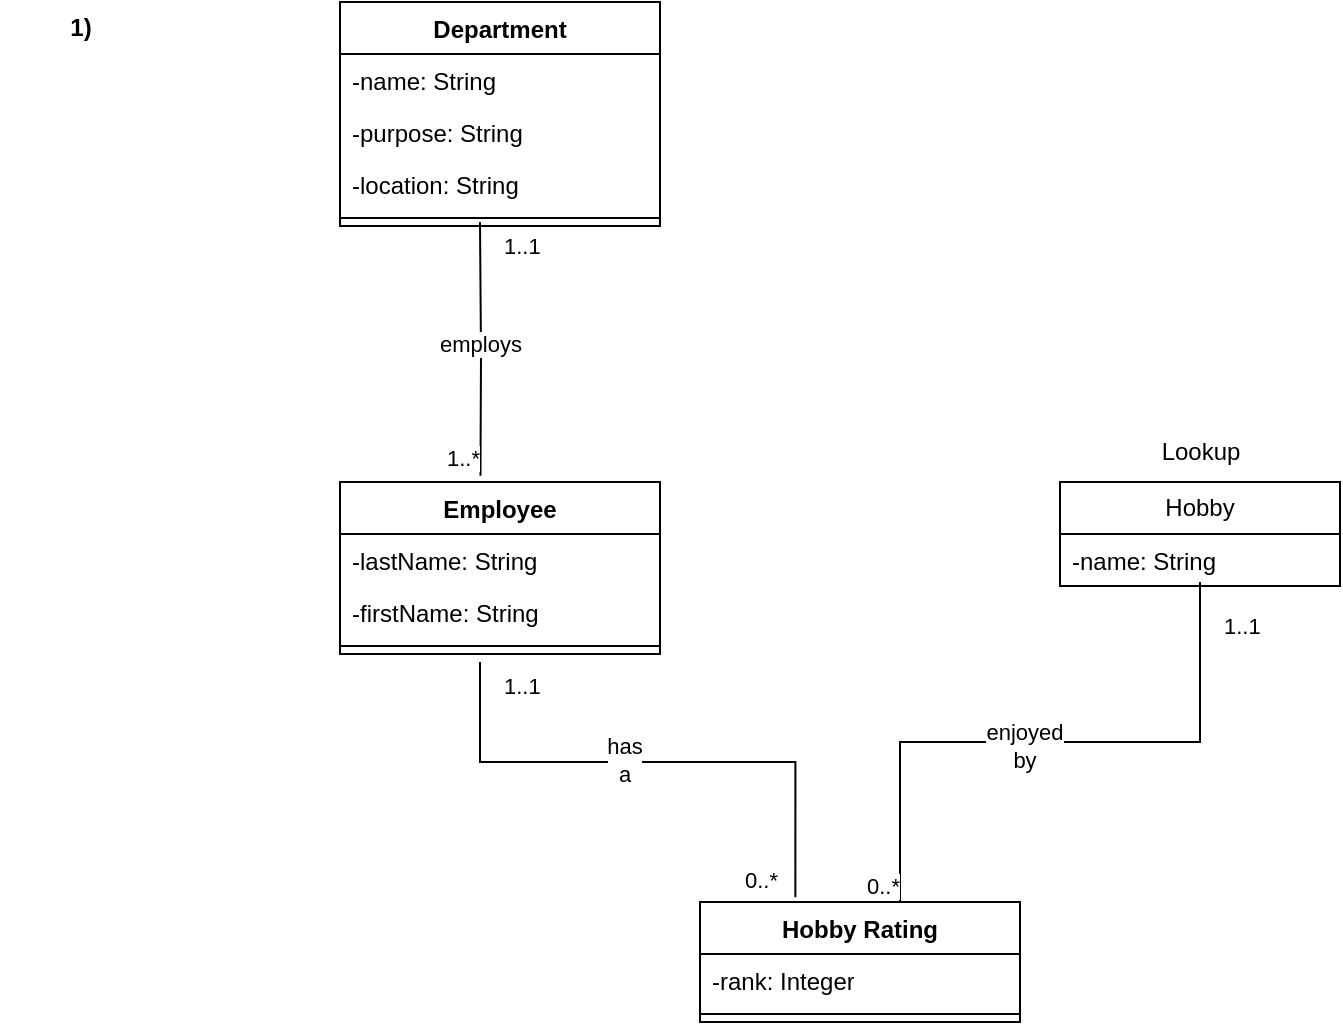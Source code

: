<mxfile version="26.0.16">
  <diagram name="Page-1" id="ozomI-zcjmFvJ-jfm3BA">
    <mxGraphModel dx="725" dy="341" grid="1" gridSize="10" guides="1" tooltips="1" connect="1" arrows="1" fold="1" page="1" pageScale="1" pageWidth="2500" pageHeight="2500" math="0" shadow="0">
      <root>
        <mxCell id="0" />
        <mxCell id="1" parent="0" />
        <mxCell id="B9UL0_TI75LTIw-UA6xS-1" value="1)" style="text;align=center;fontStyle=1;verticalAlign=middle;spacingLeft=3;spacingRight=3;strokeColor=none;rotatable=0;points=[[0,0.5],[1,0.5]];portConstraint=eastwest;html=1;" vertex="1" parent="1">
          <mxGeometry x="350" y="40" width="80" height="26" as="geometry" />
        </mxCell>
        <mxCell id="B9UL0_TI75LTIw-UA6xS-2" value="Department" style="swimlane;fontStyle=1;align=center;verticalAlign=top;childLayout=stackLayout;horizontal=1;startSize=26;horizontalStack=0;resizeParent=1;resizeParentMax=0;resizeLast=0;collapsible=1;marginBottom=0;whiteSpace=wrap;html=1;" vertex="1" parent="1">
          <mxGeometry x="520" y="40" width="160" height="112" as="geometry" />
        </mxCell>
        <mxCell id="B9UL0_TI75LTIw-UA6xS-3" value="-name: String" style="text;strokeColor=none;fillColor=none;align=left;verticalAlign=top;spacingLeft=4;spacingRight=4;overflow=hidden;rotatable=0;points=[[0,0.5],[1,0.5]];portConstraint=eastwest;whiteSpace=wrap;html=1;" vertex="1" parent="B9UL0_TI75LTIw-UA6xS-2">
          <mxGeometry y="26" width="160" height="26" as="geometry" />
        </mxCell>
        <mxCell id="B9UL0_TI75LTIw-UA6xS-22" value="-purpose: String" style="text;strokeColor=none;fillColor=none;align=left;verticalAlign=top;spacingLeft=4;spacingRight=4;overflow=hidden;rotatable=0;points=[[0,0.5],[1,0.5]];portConstraint=eastwest;whiteSpace=wrap;html=1;" vertex="1" parent="B9UL0_TI75LTIw-UA6xS-2">
          <mxGeometry y="52" width="160" height="26" as="geometry" />
        </mxCell>
        <mxCell id="B9UL0_TI75LTIw-UA6xS-23" value="-location: String" style="text;strokeColor=none;fillColor=none;align=left;verticalAlign=top;spacingLeft=4;spacingRight=4;overflow=hidden;rotatable=0;points=[[0,0.5],[1,0.5]];portConstraint=eastwest;whiteSpace=wrap;html=1;" vertex="1" parent="B9UL0_TI75LTIw-UA6xS-2">
          <mxGeometry y="78" width="160" height="26" as="geometry" />
        </mxCell>
        <mxCell id="B9UL0_TI75LTIw-UA6xS-4" value="" style="line;strokeWidth=1;fillColor=none;align=left;verticalAlign=middle;spacingTop=-1;spacingLeft=3;spacingRight=3;rotatable=0;labelPosition=right;points=[];portConstraint=eastwest;strokeColor=inherit;" vertex="1" parent="B9UL0_TI75LTIw-UA6xS-2">
          <mxGeometry y="104" width="160" height="8" as="geometry" />
        </mxCell>
        <mxCell id="B9UL0_TI75LTIw-UA6xS-29" value="" style="endArrow=none;html=1;edgeStyle=orthogonalEdgeStyle;rounded=0;entryX=0.439;entryY=-0.037;entryDx=0;entryDy=0;entryPerimeter=0;" edge="1" parent="B9UL0_TI75LTIw-UA6xS-2" target="B9UL0_TI75LTIw-UA6xS-6">
          <mxGeometry relative="1" as="geometry">
            <mxPoint x="70" y="110" as="sourcePoint" />
            <mxPoint x="230" y="110" as="targetPoint" />
          </mxGeometry>
        </mxCell>
        <mxCell id="B9UL0_TI75LTIw-UA6xS-30" value="1..1" style="edgeLabel;resizable=0;html=1;align=left;verticalAlign=bottom;" connectable="0" vertex="1" parent="B9UL0_TI75LTIw-UA6xS-29">
          <mxGeometry x="-1" relative="1" as="geometry">
            <mxPoint x="10" y="20" as="offset" />
          </mxGeometry>
        </mxCell>
        <mxCell id="B9UL0_TI75LTIw-UA6xS-31" value="1..*" style="edgeLabel;resizable=0;html=1;align=right;verticalAlign=bottom;" connectable="0" vertex="1" parent="B9UL0_TI75LTIw-UA6xS-29">
          <mxGeometry x="1" relative="1" as="geometry" />
        </mxCell>
        <mxCell id="B9UL0_TI75LTIw-UA6xS-32" value="employs" style="edgeLabel;html=1;align=center;verticalAlign=middle;resizable=0;points=[];" vertex="1" connectable="0" parent="B9UL0_TI75LTIw-UA6xS-29">
          <mxGeometry x="-0.072" y="-1" relative="1" as="geometry">
            <mxPoint y="2" as="offset" />
          </mxGeometry>
        </mxCell>
        <mxCell id="B9UL0_TI75LTIw-UA6xS-6" value="Employee" style="swimlane;fontStyle=1;align=center;verticalAlign=top;childLayout=stackLayout;horizontal=1;startSize=26;horizontalStack=0;resizeParent=1;resizeParentMax=0;resizeLast=0;collapsible=1;marginBottom=0;whiteSpace=wrap;html=1;" vertex="1" parent="1">
          <mxGeometry x="520" y="280" width="160" height="86" as="geometry" />
        </mxCell>
        <mxCell id="B9UL0_TI75LTIw-UA6xS-7" value="-lastName: String" style="text;strokeColor=none;fillColor=none;align=left;verticalAlign=top;spacingLeft=4;spacingRight=4;overflow=hidden;rotatable=0;points=[[0,0.5],[1,0.5]];portConstraint=eastwest;whiteSpace=wrap;html=1;" vertex="1" parent="B9UL0_TI75LTIw-UA6xS-6">
          <mxGeometry y="26" width="160" height="26" as="geometry" />
        </mxCell>
        <mxCell id="B9UL0_TI75LTIw-UA6xS-25" value="-firstName: String" style="text;strokeColor=none;fillColor=none;align=left;verticalAlign=top;spacingLeft=4;spacingRight=4;overflow=hidden;rotatable=0;points=[[0,0.5],[1,0.5]];portConstraint=eastwest;whiteSpace=wrap;html=1;" vertex="1" parent="B9UL0_TI75LTIw-UA6xS-6">
          <mxGeometry y="52" width="160" height="26" as="geometry" />
        </mxCell>
        <mxCell id="B9UL0_TI75LTIw-UA6xS-8" value="" style="line;strokeWidth=1;fillColor=none;align=left;verticalAlign=middle;spacingTop=-1;spacingLeft=3;spacingRight=3;rotatable=0;labelPosition=right;points=[];portConstraint=eastwest;strokeColor=inherit;" vertex="1" parent="B9UL0_TI75LTIw-UA6xS-6">
          <mxGeometry y="78" width="160" height="8" as="geometry" />
        </mxCell>
        <mxCell id="B9UL0_TI75LTIw-UA6xS-14" value="Hobby Rating" style="swimlane;fontStyle=1;align=center;verticalAlign=top;childLayout=stackLayout;horizontal=1;startSize=26;horizontalStack=0;resizeParent=1;resizeParentMax=0;resizeLast=0;collapsible=1;marginBottom=0;whiteSpace=wrap;html=1;" vertex="1" parent="1">
          <mxGeometry x="700" y="490" width="160" height="60" as="geometry" />
        </mxCell>
        <mxCell id="B9UL0_TI75LTIw-UA6xS-15" value="-rank: Integer" style="text;strokeColor=none;fillColor=none;align=left;verticalAlign=top;spacingLeft=4;spacingRight=4;overflow=hidden;rotatable=0;points=[[0,0.5],[1,0.5]];portConstraint=eastwest;whiteSpace=wrap;html=1;" vertex="1" parent="B9UL0_TI75LTIw-UA6xS-14">
          <mxGeometry y="26" width="160" height="26" as="geometry" />
        </mxCell>
        <mxCell id="B9UL0_TI75LTIw-UA6xS-16" value="" style="line;strokeWidth=1;fillColor=none;align=left;verticalAlign=middle;spacingTop=-1;spacingLeft=3;spacingRight=3;rotatable=0;labelPosition=right;points=[];portConstraint=eastwest;strokeColor=inherit;" vertex="1" parent="B9UL0_TI75LTIw-UA6xS-14">
          <mxGeometry y="52" width="160" height="8" as="geometry" />
        </mxCell>
        <mxCell id="B9UL0_TI75LTIw-UA6xS-18" value="Hobby" style="swimlane;fontStyle=0;childLayout=stackLayout;horizontal=1;startSize=26;fillColor=none;horizontalStack=0;resizeParent=1;resizeParentMax=0;resizeLast=0;collapsible=1;marginBottom=0;whiteSpace=wrap;html=1;" vertex="1" parent="1">
          <mxGeometry x="880" y="280" width="140" height="52" as="geometry" />
        </mxCell>
        <mxCell id="B9UL0_TI75LTIw-UA6xS-19" value="-name: String" style="text;strokeColor=none;fillColor=none;align=left;verticalAlign=top;spacingLeft=4;spacingRight=4;overflow=hidden;rotatable=0;points=[[0,0.5],[1,0.5]];portConstraint=eastwest;whiteSpace=wrap;html=1;" vertex="1" parent="B9UL0_TI75LTIw-UA6xS-18">
          <mxGeometry y="26" width="140" height="26" as="geometry" />
        </mxCell>
        <mxCell id="B9UL0_TI75LTIw-UA6xS-33" value="" style="endArrow=none;html=1;edgeStyle=orthogonalEdgeStyle;rounded=0;entryX=0.298;entryY=-0.039;entryDx=0;entryDy=0;entryPerimeter=0;" edge="1" parent="1" target="B9UL0_TI75LTIw-UA6xS-14">
          <mxGeometry relative="1" as="geometry">
            <mxPoint x="590" y="370" as="sourcePoint" />
            <mxPoint x="750" y="360" as="targetPoint" />
            <Array as="points">
              <mxPoint x="590" y="420" />
              <mxPoint x="748" y="420" />
            </Array>
          </mxGeometry>
        </mxCell>
        <mxCell id="B9UL0_TI75LTIw-UA6xS-34" value="1..1" style="edgeLabel;resizable=0;html=1;align=left;verticalAlign=bottom;" connectable="0" vertex="1" parent="B9UL0_TI75LTIw-UA6xS-33">
          <mxGeometry x="-1" relative="1" as="geometry">
            <mxPoint x="10" y="20" as="offset" />
          </mxGeometry>
        </mxCell>
        <mxCell id="B9UL0_TI75LTIw-UA6xS-35" value="0..*" style="edgeLabel;resizable=0;html=1;align=right;verticalAlign=bottom;" connectable="0" vertex="1" parent="B9UL0_TI75LTIw-UA6xS-33">
          <mxGeometry x="1" relative="1" as="geometry">
            <mxPoint x="-8" as="offset" />
          </mxGeometry>
        </mxCell>
        <mxCell id="B9UL0_TI75LTIw-UA6xS-36" value="has&lt;br&gt;a" style="edgeLabel;html=1;align=center;verticalAlign=middle;resizable=0;points=[];" vertex="1" connectable="0" parent="B9UL0_TI75LTIw-UA6xS-33">
          <mxGeometry x="-0.114" y="1" relative="1" as="geometry">
            <mxPoint as="offset" />
          </mxGeometry>
        </mxCell>
        <mxCell id="B9UL0_TI75LTIw-UA6xS-37" value="" style="endArrow=none;html=1;edgeStyle=orthogonalEdgeStyle;rounded=0;entryX=0.625;entryY=0;entryDx=0;entryDy=0;entryPerimeter=0;" edge="1" parent="1" target="B9UL0_TI75LTIw-UA6xS-14">
          <mxGeometry relative="1" as="geometry">
            <mxPoint x="950" y="330" as="sourcePoint" />
            <mxPoint x="1110" y="330" as="targetPoint" />
            <Array as="points">
              <mxPoint x="950" y="410" />
              <mxPoint x="800" y="410" />
            </Array>
          </mxGeometry>
        </mxCell>
        <mxCell id="B9UL0_TI75LTIw-UA6xS-38" value="1..1" style="edgeLabel;resizable=0;html=1;align=left;verticalAlign=bottom;" connectable="0" vertex="1" parent="B9UL0_TI75LTIw-UA6xS-37">
          <mxGeometry x="-1" relative="1" as="geometry">
            <mxPoint x="10" y="30" as="offset" />
          </mxGeometry>
        </mxCell>
        <mxCell id="B9UL0_TI75LTIw-UA6xS-39" value="0..*" style="edgeLabel;resizable=0;html=1;align=right;verticalAlign=bottom;" connectable="0" vertex="1" parent="B9UL0_TI75LTIw-UA6xS-37">
          <mxGeometry x="1" relative="1" as="geometry" />
        </mxCell>
        <mxCell id="B9UL0_TI75LTIw-UA6xS-40" value="enjoyed&lt;br&gt;by" style="edgeLabel;html=1;align=center;verticalAlign=middle;resizable=0;points=[];" vertex="1" connectable="0" parent="B9UL0_TI75LTIw-UA6xS-37">
          <mxGeometry x="0.084" y="2" relative="1" as="geometry">
            <mxPoint as="offset" />
          </mxGeometry>
        </mxCell>
        <mxCell id="B9UL0_TI75LTIw-UA6xS-41" value="Lookup" style="text;html=1;align=center;verticalAlign=middle;resizable=0;points=[];autosize=1;strokeColor=none;fillColor=none;" vertex="1" parent="1">
          <mxGeometry x="915" y="250" width="70" height="30" as="geometry" />
        </mxCell>
      </root>
    </mxGraphModel>
  </diagram>
</mxfile>
